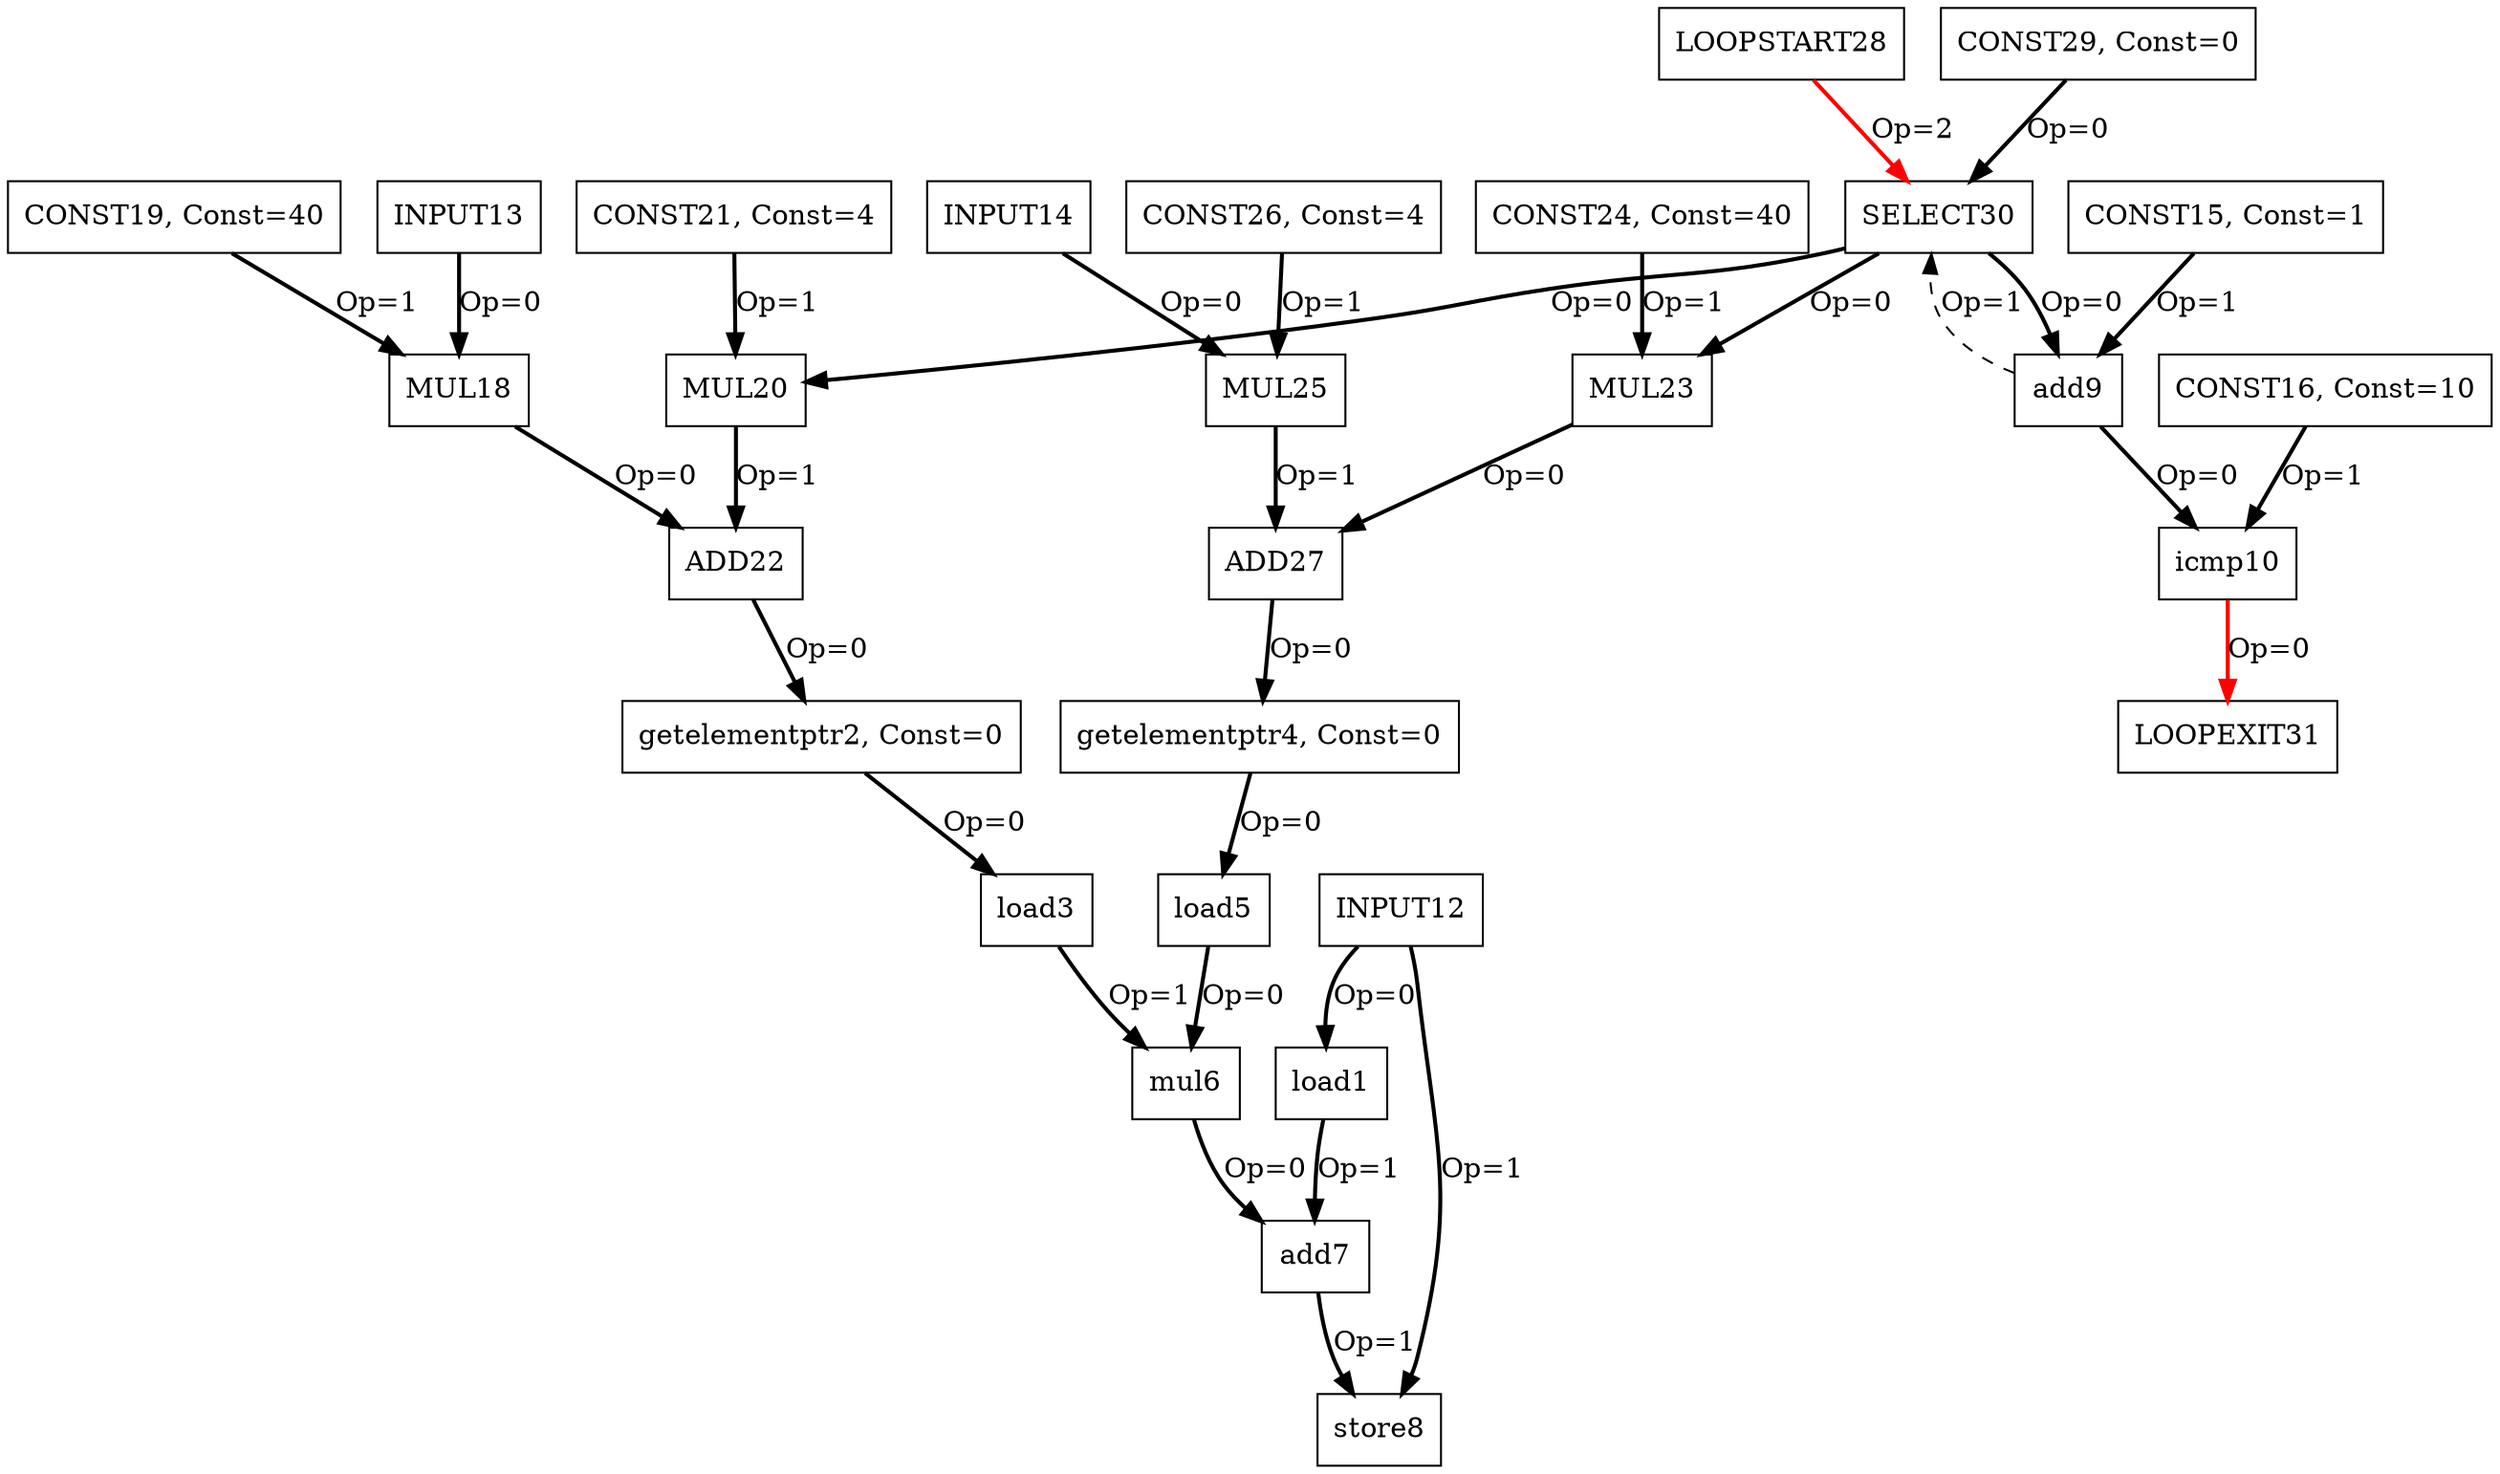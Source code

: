 Digraph G {
load1[label = "load1", shape = box, color = black];
getelementptr2[label = "getelementptr2, Const=0", shape = box, color = black];
load3[label = "load3", shape = box, color = black];
getelementptr4[label = "getelementptr4, Const=0", shape = box, color = black];
load5[label = "load5", shape = box, color = black];
mul6[label = "mul6", shape = box, color = black];
add7[label = "add7", shape = box, color = black];
store8[label = "store8", shape = box, color = black];
add9[label = "add9", shape = box, color = black];
icmp10[label = "icmp10", shape = box, color = black];
INPUT12[label = "INPUT12", shape = box, color = black];
INPUT13[label = "INPUT13", shape = box, color = black];
INPUT14[label = "INPUT14", shape = box, color = black];
CONST15[label = "CONST15, Const=1", shape = box, color = black];
CONST16[label = "CONST16, Const=10", shape = box, color = black];
MUL18[label = "MUL18", shape = box, color = black];
CONST19[label = "CONST19, Const=40", shape = box, color = black];
MUL20[label = "MUL20", shape = box, color = black];
CONST21[label = "CONST21, Const=4", shape = box, color = black];
ADD22[label = "ADD22", shape = box, color = black];
MUL23[label = "MUL23", shape = box, color = black];
CONST24[label = "CONST24, Const=40", shape = box, color = black];
MUL25[label = "MUL25", shape = box, color = black];
CONST26[label = "CONST26, Const=4", shape = box, color = black];
ADD27[label = "ADD27", shape = box, color = black];
LOOPSTART28[label = "LOOPSTART28", shape = box, color = black];
CONST29[label = "CONST29, Const=0", shape = box, color = black];
SELECT30[label = "SELECT30", shape = box, color = black];
LOOPEXIT31[label = "LOOPEXIT31", shape = box, color = black];
INPUT12 -> load1[color = black, style = bold, label = "Op=0"];
load1 -> add7[color = black, style = bold, label = "Op=1"];
getelementptr2 -> load3[color = black, style = bold, label = "Op=0"];
load3 -> mul6[color = black, style = bold, label = "Op=1"];
getelementptr4 -> load5[color = black, style = bold, label = "Op=0"];
load5 -> mul6[color = black, style = bold, label = "Op=0"];
mul6 -> add7[color = black, style = bold, label = "Op=0"];
add7 -> store8[color = black, style = bold, label = "Op=1"];
INPUT12 -> store8[color = black, style = bold, label = "Op=1"];
CONST15 -> add9[color = black, style = bold, label = "Op=1"];
add9 -> icmp10[color = black, style = bold, label = "Op=0"];
CONST16 -> icmp10[color = black, style = bold, label = "Op=1"];
INPUT13 -> MUL18[color = black, style = bold, label = "Op=0"];
CONST19 -> MUL18[color = black, style = bold, label = "Op=1"];
CONST21 -> MUL20[color = black, style = bold, label = "Op=1"];
MUL18 -> ADD22[color = black, style = bold, label = "Op=0"];
MUL20 -> ADD22[color = black, style = bold, label = "Op=1"];
ADD22 -> getelementptr2[color = black, style = bold, label = "Op=0"];
CONST24 -> MUL23[color = black, style = bold, label = "Op=1"];
INPUT14 -> MUL25[color = black, style = bold, label = "Op=0"];
CONST26 -> MUL25[color = black, style = bold, label = "Op=1"];
MUL23 -> ADD27[color = black, style = bold, label = "Op=0"];
MUL25 -> ADD27[color = black, style = bold, label = "Op=1"];
ADD27 -> getelementptr4[color = black, style = bold, label = "Op=0"];
CONST29 -> SELECT30[color = black, style = bold, label = "Op=0"];
add9 -> SELECT30[color = black, style = dashed, label = "Op=1"];
LOOPSTART28 -> SELECT30[color = red, style = bold, label = "Op=2"];
SELECT30 -> add9[color = black, style = bold, label = "Op=0"];
SELECT30 -> MUL20[color = black, style = bold, label = "Op=0"];
SELECT30 -> MUL23[color = black, style = bold, label = "Op=0"];
icmp10 -> LOOPEXIT31[color = red, style = bold, label = "Op=0"];
}
